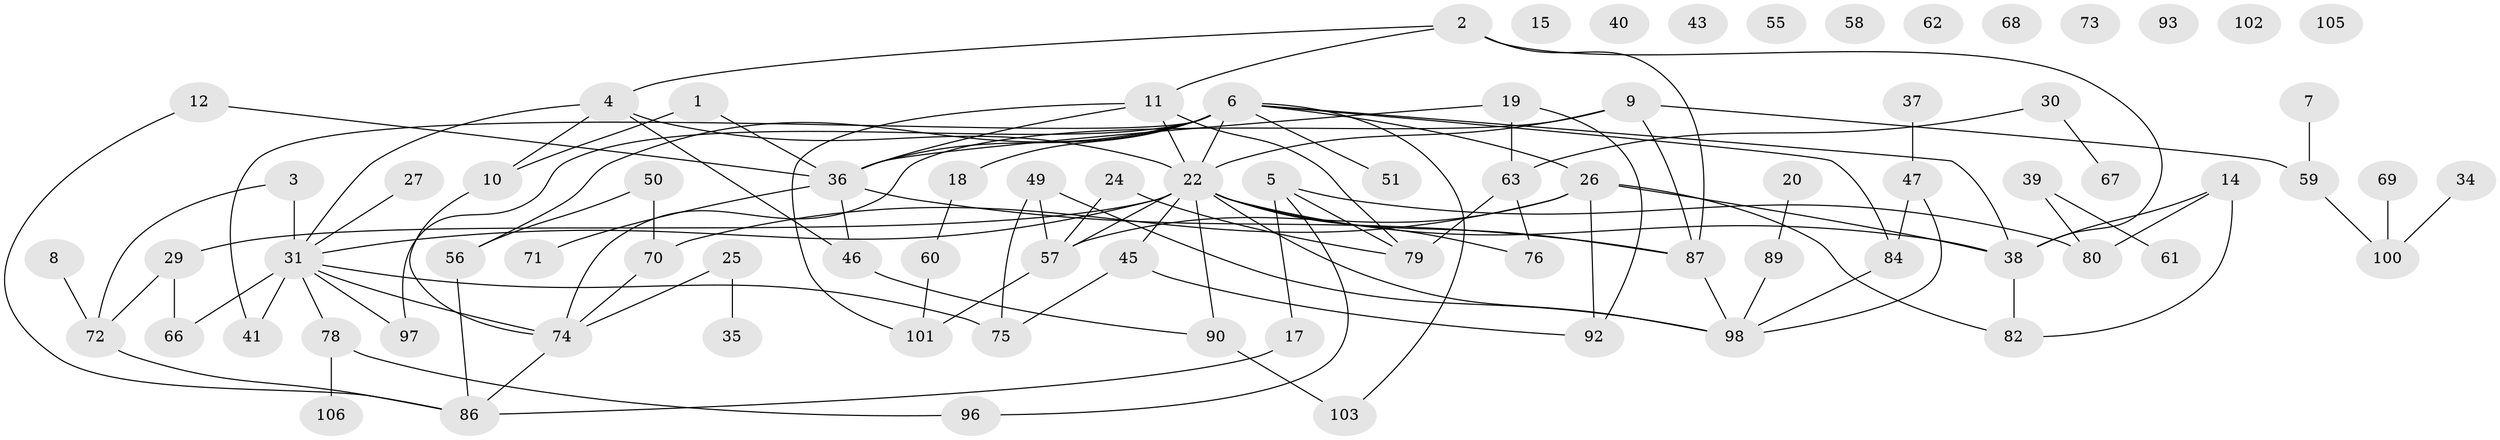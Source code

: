 // original degree distribution, {2: 0.2905982905982906, 3: 0.2564102564102564, 4: 0.08547008547008547, 1: 0.13675213675213677, 5: 0.09401709401709402, 0: 0.09401709401709402, 7: 0.008547008547008548, 6: 0.03418803418803419}
// Generated by graph-tools (version 1.1) at 2025/16/03/04/25 18:16:29]
// undirected, 81 vertices, 112 edges
graph export_dot {
graph [start="1"]
  node [color=gray90,style=filled];
  1;
  2 [super="+109"];
  3;
  4 [super="+28+16+21"];
  5;
  6 [super="+13+52+23"];
  7;
  8;
  9 [super="+53"];
  10;
  11;
  12 [super="+65"];
  14;
  15;
  17 [super="+32"];
  18;
  19 [super="+94"];
  20;
  22 [super="+81+42+44"];
  24;
  25;
  26 [super="+111"];
  27 [super="+33"];
  29;
  30 [super="+88"];
  31 [super="+54"];
  34;
  35;
  36 [super="+77"];
  37;
  38 [super="+48"];
  39;
  40;
  41;
  43;
  45;
  46;
  47;
  49 [super="+64"];
  50;
  51;
  55;
  56;
  57;
  58;
  59 [super="+91"];
  60;
  61 [super="+85"];
  62;
  63;
  66;
  67;
  68;
  69;
  70;
  71;
  72;
  73;
  74 [super="+108+116+117"];
  75 [super="+99"];
  76;
  78;
  79 [super="+104"];
  80;
  82;
  84;
  86;
  87;
  89;
  90;
  92;
  93;
  96;
  97;
  98;
  100;
  101;
  102;
  103;
  105;
  106;
  1 -- 10;
  1 -- 36;
  2 -- 11;
  2 -- 87;
  2 -- 4;
  2 -- 38;
  3 -- 72;
  3 -- 31;
  4 -- 10 [weight=2];
  4 -- 22;
  4 -- 31;
  4 -- 46;
  5 -- 80;
  5 -- 96;
  5 -- 79;
  5 -- 17;
  6 -- 38;
  6 -- 97;
  6 -- 18;
  6 -- 41;
  6 -- 51;
  6 -- 84;
  6 -- 103;
  6 -- 56;
  6 -- 26;
  6 -- 36;
  6 -- 22;
  7 -- 59;
  8 -- 72;
  9 -- 59;
  9 -- 87;
  9 -- 22;
  9 -- 74;
  10 -- 74;
  11 -- 79;
  11 -- 101;
  11 -- 22;
  11 -- 36;
  12 -- 86;
  12 -- 36;
  14 -- 80;
  14 -- 82;
  14 -- 38;
  17 -- 86;
  18 -- 60;
  19 -- 36;
  19 -- 63;
  19 -- 92;
  20 -- 89;
  22 -- 29;
  22 -- 98;
  22 -- 76;
  22 -- 45;
  22 -- 31 [weight=2];
  22 -- 87;
  22 -- 90;
  22 -- 38;
  22 -- 57;
  24 -- 57;
  24 -- 79;
  25 -- 35;
  25 -- 74;
  26 -- 57;
  26 -- 82;
  26 -- 70;
  26 -- 38;
  26 -- 92;
  27 -- 31;
  29 -- 66;
  29 -- 72;
  30 -- 63;
  30 -- 67;
  31 -- 66;
  31 -- 97;
  31 -- 41;
  31 -- 75;
  31 -- 78;
  31 -- 74;
  34 -- 100;
  36 -- 46;
  36 -- 87;
  36 -- 71;
  37 -- 47;
  38 -- 82;
  39 -- 61;
  39 -- 80;
  45 -- 75;
  45 -- 92;
  46 -- 90;
  47 -- 84;
  47 -- 98;
  49 -- 57;
  49 -- 98;
  49 -- 75;
  50 -- 56;
  50 -- 70;
  56 -- 86;
  57 -- 101;
  59 -- 100;
  60 -- 101;
  63 -- 76;
  63 -- 79;
  69 -- 100;
  70 -- 74;
  72 -- 86;
  74 -- 86;
  78 -- 96;
  78 -- 106;
  84 -- 98;
  87 -- 98;
  89 -- 98;
  90 -- 103;
}

